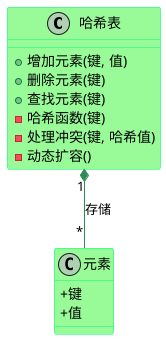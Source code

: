 @startuml

skinparam class {
    BackgroundColor PaleGreen
    ArrowColor SeaGreen
    BorderColor SpringGreen
}
class 哈希表 {
  +增加元素(键, 值)
  +删除元素(键)
  +查找元素(键)
  -哈希函数(键)
  -处理冲突(键, 哈希值)
  -动态扩容()
}
class 元素 {
  +键
  +值
}

哈希表 "1" *-- "*" 元素: 存储

@enduml
